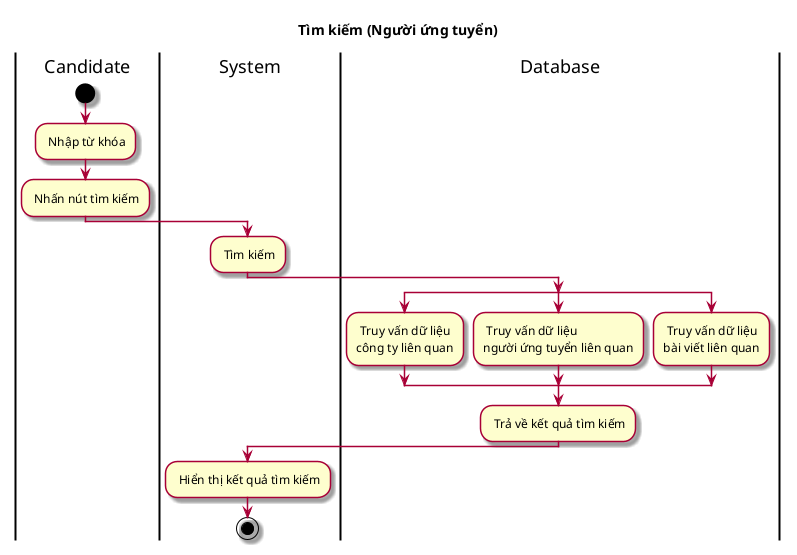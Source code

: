 @startuml ActTimKiem(Candidate)

skin rose
title Tìm kiếm (Người ứng tuyển)

|Candidate|
start
: Nhập từ khóa;
: Nhấn nút tìm kiếm;
|System|
: Tìm kiếm;
|Database|
split
: Truy vấn dữ liệu\ncông ty liên quan;
split again
: Truy vấn dữ liệu\nngười ứng tuyển liên quan;
split again
: Truy vấn dữ liệu\nbài viết liên quan;
end split
: Trả về kết quả tìm kiếm;
|System|
: Hiển thị kết quả tìm kiếm;
stop

@enduml